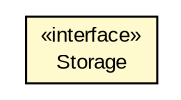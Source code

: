 #!/usr/local/bin/dot
#
# Class diagram 
# Generated by UMLGraph version 5.3 (http://www.umlgraph.org/)
#

digraph G {
	edge [fontname="arial",fontsize=10,labelfontname="arial",labelfontsize=10];
	node [fontname="arial",fontsize=10,shape=plaintext];
	nodesep=0.25;
	ranksep=0.5;
	// context.arch.storage.Storage
	c33215 [label=<<table title="context.arch.storage.Storage" border="0" cellborder="1" cellspacing="0" cellpadding="2" port="p" bgcolor="lemonChiffon" href="./Storage.html">
		<tr><td><table border="0" cellspacing="0" cellpadding="1">
<tr><td align="center" balign="center"> &#171;interface&#187; </td></tr>
<tr><td align="center" balign="center"> Storage </td></tr>
		</table></td></tr>
		</table>>, fontname="arial", fontcolor="black", fontsize=10.0];
}

